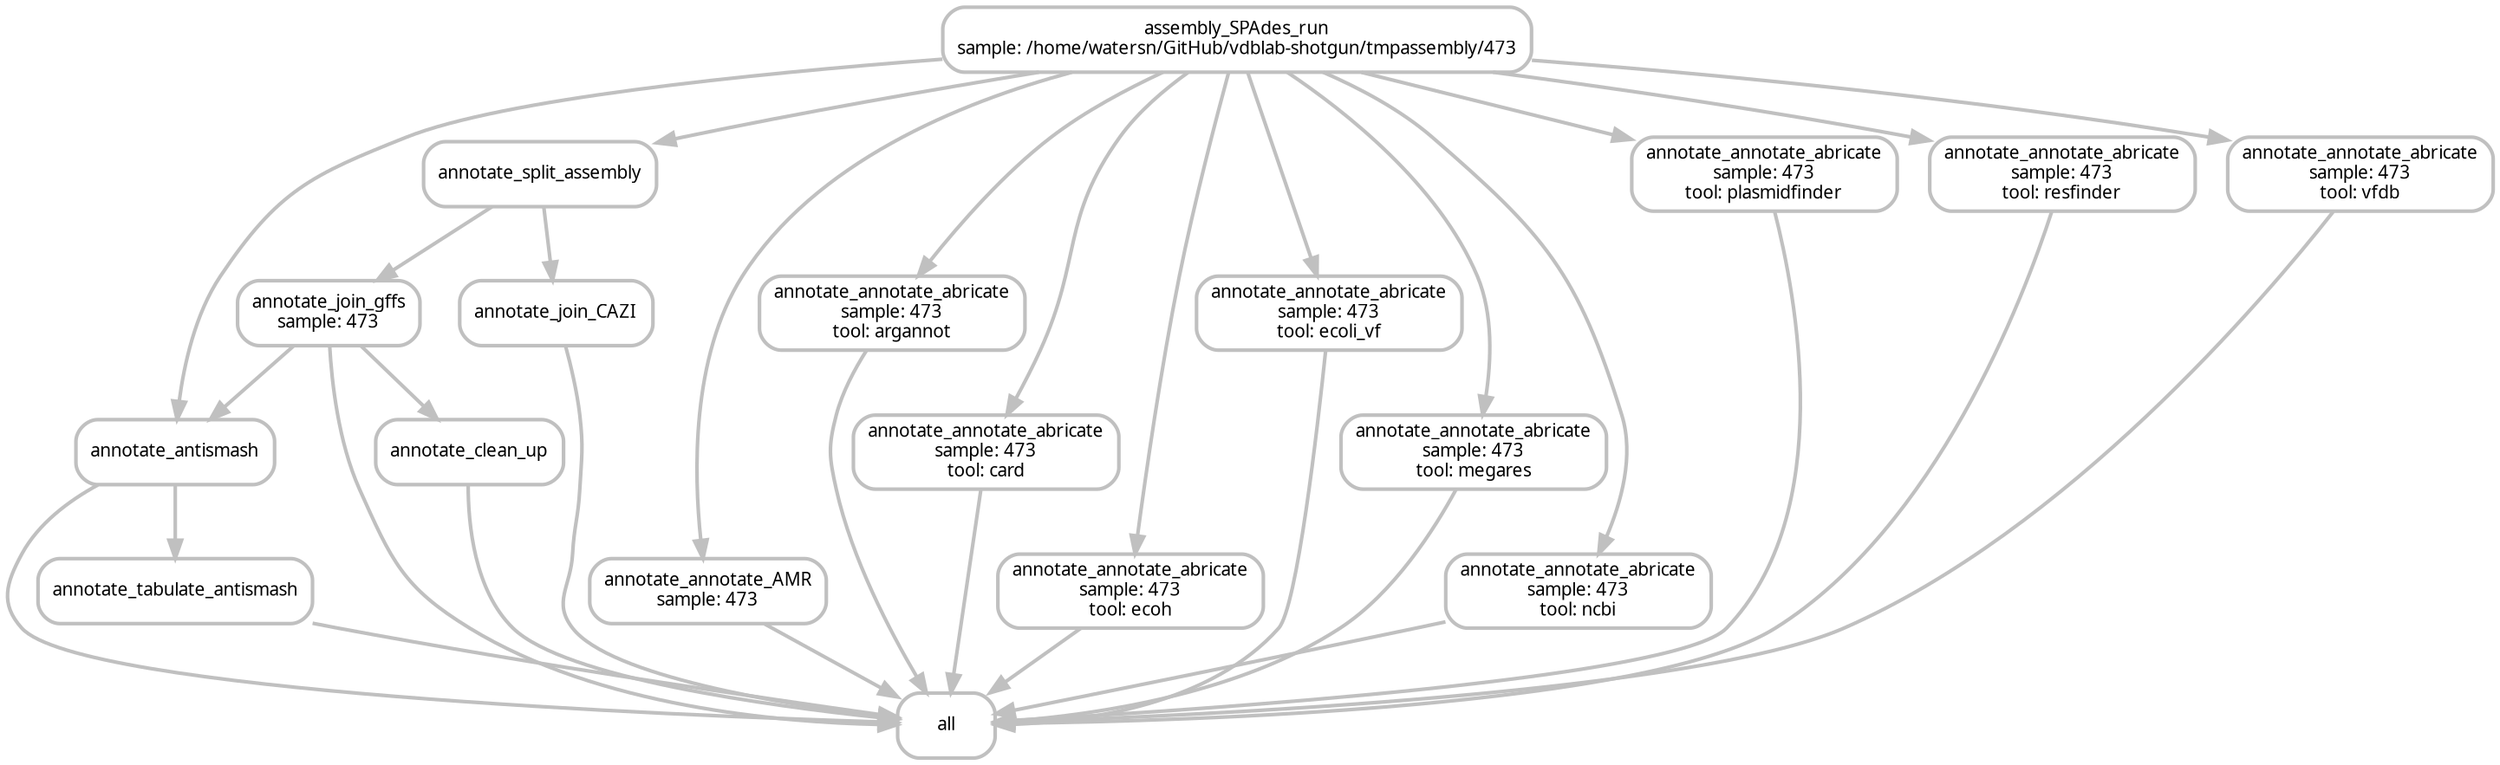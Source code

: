 digraph snakemake_dag {
    graph[bgcolor=white, margin=0];
    node[shape=box, style=rounded, fontname=sans,                 fontsize=10, penwidth=2];
    edge[penwidth=2, color=grey];
	0[label = "all", color = "grey", style="rounded"];
	1[label = "annotate_antismash", color = "grey", style="rounded"];
	2[label = "assembly_SPAdes_run\nsample: /home/watersn/GitHub/vdblab-shotgun/tmpassembly/473", color = "grey", style="rounded"];
	3[label = "annotate_split_assembly", color = "grey", style="rounded"];
	4[label = "annotate_tabulate_antismash", color = "grey", style="rounded"];
	5[label = "annotate_annotate_AMR\nsample: 473", color = "grey", style="rounded"];
	6[label = "annotate_annotate_abricate\nsample: 473\ntool: argannot", color = "grey", style="rounded"];
	7[label = "annotate_annotate_abricate\nsample: 473\ntool: card", color = "grey", style="rounded"];
	8[label = "annotate_annotate_abricate\nsample: 473\ntool: ecoh", color = "grey", style="rounded"];
	9[label = "annotate_annotate_abricate\nsample: 473\ntool: ecoli_vf", color = "grey", style="rounded"];
	10[label = "annotate_annotate_abricate\nsample: 473\ntool: megares", color = "grey", style="rounded"];
	11[label = "annotate_annotate_abricate\nsample: 473\ntool: ncbi", color = "grey", style="rounded"];
	12[label = "annotate_annotate_abricate\nsample: 473\ntool: plasmidfinder", color = "grey", style="rounded"];
	13[label = "annotate_annotate_abricate\nsample: 473\ntool: resfinder", color = "grey", style="rounded"];
	14[label = "annotate_annotate_abricate\nsample: 473\ntool: vfdb", color = "grey", style="rounded"];
	15[label = "annotate_clean_up", color = "grey", style="rounded"];
	16[label = "annotate_join_gffs\nsample: 473", color = "grey", style="rounded"];
	17[label = "annotate_join_CAZI", color = "grey", style="rounded"];
	1 -> 0
	4 -> 0
	5 -> 0
	6 -> 0
	7 -> 0
	8 -> 0
	9 -> 0
	10 -> 0
	11 -> 0
	12 -> 0
	13 -> 0
	14 -> 0
	15 -> 0
	16 -> 0
	17 -> 0
	2 -> 1
	16 -> 1
	2 -> 3
	1 -> 4
	2 -> 5
	2 -> 6
	2 -> 7
	2 -> 8
	2 -> 9
	2 -> 10
	2 -> 11
	2 -> 12
	2 -> 13
	2 -> 14
	16 -> 15
	3 -> 16
	3 -> 17
}            
